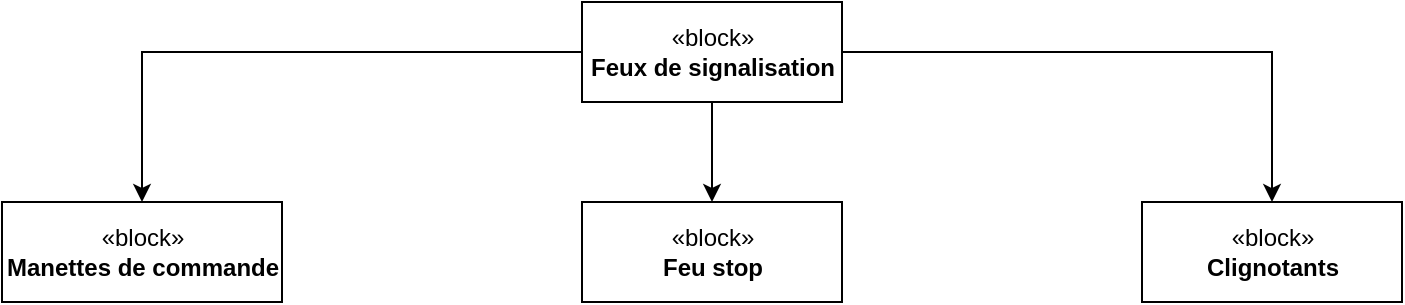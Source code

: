 <mxfile version="17.4.1" type="github">
  <diagram id="90TsLOlnTf1S2-_U74h6" name="Page-1">
    <mxGraphModel dx="1422" dy="914" grid="1" gridSize="10" guides="1" tooltips="1" connect="1" arrows="1" fold="1" page="1" pageScale="1" pageWidth="827" pageHeight="1169" math="0" shadow="0">
      <root>
        <mxCell id="0" />
        <mxCell id="1" parent="0" />
        <mxCell id="lYEQaYUr_PTFDYDycgIa-5" value="" style="edgeStyle=orthogonalEdgeStyle;rounded=0;orthogonalLoop=1;jettySize=auto;html=1;" edge="1" parent="1" source="lYEQaYUr_PTFDYDycgIa-3" target="lYEQaYUr_PTFDYDycgIa-4">
          <mxGeometry relative="1" as="geometry" />
        </mxCell>
        <mxCell id="lYEQaYUr_PTFDYDycgIa-7" value="" style="edgeStyle=orthogonalEdgeStyle;rounded=0;orthogonalLoop=1;jettySize=auto;html=1;" edge="1" parent="1" source="lYEQaYUr_PTFDYDycgIa-3" target="lYEQaYUr_PTFDYDycgIa-6">
          <mxGeometry relative="1" as="geometry" />
        </mxCell>
        <mxCell id="lYEQaYUr_PTFDYDycgIa-9" value="" style="edgeStyle=orthogonalEdgeStyle;rounded=0;orthogonalLoop=1;jettySize=auto;html=1;" edge="1" parent="1" source="lYEQaYUr_PTFDYDycgIa-3" target="lYEQaYUr_PTFDYDycgIa-8">
          <mxGeometry relative="1" as="geometry" />
        </mxCell>
        <mxCell id="lYEQaYUr_PTFDYDycgIa-3" value="«block»&lt;br&gt;&lt;b&gt;Feux de signalisation&lt;/b&gt;" style="html=1;" vertex="1" parent="1">
          <mxGeometry x="360" y="50" width="130" height="50" as="geometry" />
        </mxCell>
        <mxCell id="lYEQaYUr_PTFDYDycgIa-4" value="«block»&lt;br&gt;&lt;b&gt;Manettes de commande&lt;/b&gt;" style="html=1;" vertex="1" parent="1">
          <mxGeometry x="70" y="150" width="140" height="50" as="geometry" />
        </mxCell>
        <mxCell id="lYEQaYUr_PTFDYDycgIa-6" value="«block»&lt;br&gt;&lt;b&gt;Clignotants&lt;/b&gt;" style="html=1;" vertex="1" parent="1">
          <mxGeometry x="640" y="150" width="130" height="50" as="geometry" />
        </mxCell>
        <mxCell id="lYEQaYUr_PTFDYDycgIa-8" value="«block»&lt;br&gt;&lt;b&gt;Feu stop&lt;/b&gt;" style="html=1;" vertex="1" parent="1">
          <mxGeometry x="360" y="150" width="130" height="50" as="geometry" />
        </mxCell>
      </root>
    </mxGraphModel>
  </diagram>
</mxfile>

